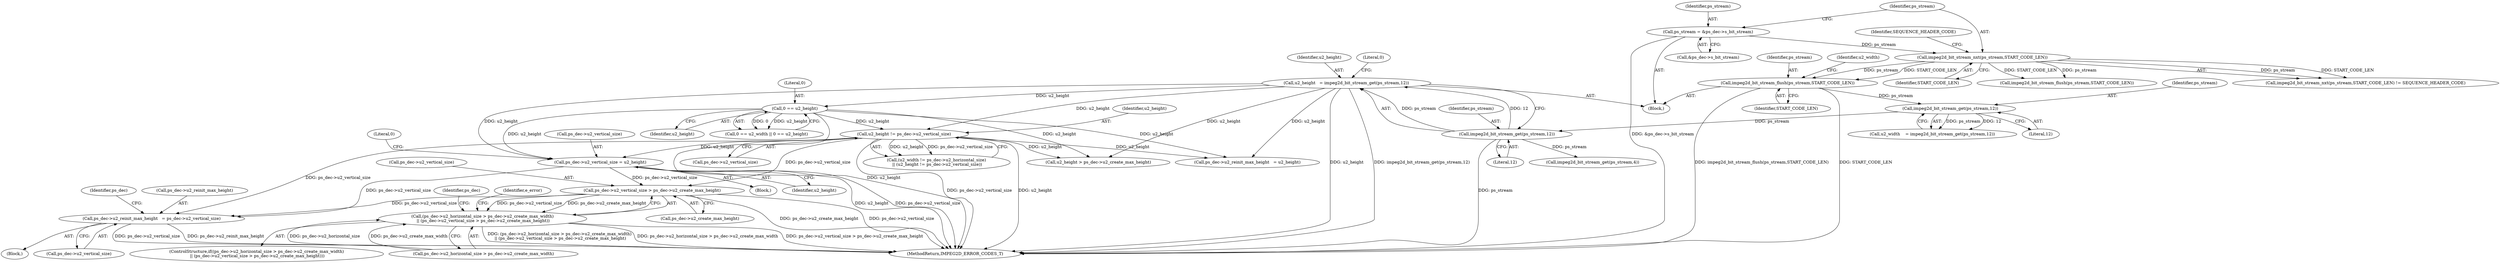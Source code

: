 digraph "0_Android_bef16671c891e16f25a7b174bc528eea109357be@API" {
"1000278" [label="(Call,ps_dec->u2_vertical_size > ps_dec->u2_create_max_height)"];
"1000183" [label="(Call,u2_height != ps_dec->u2_vertical_size)"];
"1000166" [label="(Call,0 == u2_height)"];
"1000156" [label="(Call,u2_height   = impeg2d_bit_stream_get(ps_stream,12))"];
"1000158" [label="(Call,impeg2d_bit_stream_get(ps_stream,12))"];
"1000153" [label="(Call,impeg2d_bit_stream_get(ps_stream,12))"];
"1000148" [label="(Call,impeg2d_bit_stream_flush(ps_stream,START_CODE_LEN))"];
"1000138" [label="(Call,impeg2d_bit_stream_nxt(ps_stream,START_CODE_LEN))"];
"1000128" [label="(Call,ps_stream = &ps_dec->s_bit_stream)"];
"1000201" [label="(Call,ps_dec->u2_vertical_size = u2_height)"];
"1000270" [label="(Call,(ps_dec->u2_horizontal_size > ps_dec->u2_create_max_width)\n || (ps_dec->u2_vertical_size > ps_dec->u2_create_max_height))"];
"1000290" [label="(Call,ps_dec->u2_reinit_max_height   = ps_dec->u2_vertical_size)"];
"1000143" [label="(Call,impeg2d_bit_stream_flush(ps_stream,START_CODE_LEN))"];
"1000294" [label="(Call,ps_dec->u2_vertical_size)"];
"1000288" [label="(Identifier,e_error)"];
"1000299" [label="(Identifier,ps_dec)"];
"1000177" [label="(Call,(u2_width != ps_dec->u2_horizontal_size)\n || (u2_height != ps_dec->u2_vertical_size))"];
"1000241" [label="(Call,u2_height > ps_dec->u2_create_max_height)"];
"1000156" [label="(Call,u2_height   = impeg2d_bit_stream_get(ps_stream,12))"];
"1000137" [label="(Call,impeg2d_bit_stream_nxt(ps_stream,START_CODE_LEN) != SEQUENCE_HEADER_CODE)"];
"1000279" [label="(Call,ps_dec->u2_vertical_size)"];
"1000128" [label="(Call,ps_stream = &ps_dec->s_bit_stream)"];
"1000285" [label="(Block,)"];
"1000291" [label="(Call,ps_dec->u2_reinit_max_height)"];
"1000168" [label="(Identifier,u2_height)"];
"1000150" [label="(Identifier,START_CODE_LEN)"];
"1000141" [label="(Identifier,SEQUENCE_HEADER_CODE)"];
"1000420" [label="(MethodReturn,IMPEG2D_ERROR_CODES_T)"];
"1000184" [label="(Identifier,u2_height)"];
"1000195" [label="(Block,)"];
"1000155" [label="(Literal,12)"];
"1000166" [label="(Call,0 == u2_height)"];
"1000152" [label="(Identifier,u2_width)"];
"1000164" [label="(Literal,0)"];
"1000159" [label="(Identifier,ps_stream)"];
"1000140" [label="(Identifier,START_CODE_LEN)"];
"1000251" [label="(Call,ps_dec->u2_reinit_max_height   = u2_height)"];
"1000162" [label="(Call,0 == u2_width || 0 == u2_height)"];
"1000269" [label="(ControlStructure,if((ps_dec->u2_horizontal_size > ps_dec->u2_create_max_width)\n || (ps_dec->u2_vertical_size > ps_dec->u2_create_max_height)))"];
"1000129" [label="(Identifier,ps_stream)"];
"1000138" [label="(Call,impeg2d_bit_stream_nxt(ps_stream,START_CODE_LEN))"];
"1000157" [label="(Identifier,u2_height)"];
"1000183" [label="(Call,u2_height != ps_dec->u2_vertical_size)"];
"1000126" [label="(Block,)"];
"1000130" [label="(Call,&ps_dec->s_bit_stream)"];
"1000205" [label="(Identifier,u2_height)"];
"1000201" [label="(Call,ps_dec->u2_vertical_size = u2_height)"];
"1000290" [label="(Call,ps_dec->u2_reinit_max_height   = ps_dec->u2_vertical_size)"];
"1000139" [label="(Identifier,ps_stream)"];
"1000282" [label="(Call,ps_dec->u2_create_max_height)"];
"1000158" [label="(Call,impeg2d_bit_stream_get(ps_stream,12))"];
"1000148" [label="(Call,impeg2d_bit_stream_flush(ps_stream,START_CODE_LEN))"];
"1000271" [label="(Call,ps_dec->u2_horizontal_size > ps_dec->u2_create_max_width)"];
"1000149" [label="(Identifier,ps_stream)"];
"1000153" [label="(Call,impeg2d_bit_stream_get(ps_stream,12))"];
"1000154" [label="(Identifier,ps_stream)"];
"1000308" [label="(Identifier,ps_dec)"];
"1000208" [label="(Literal,0)"];
"1000278" [label="(Call,ps_dec->u2_vertical_size > ps_dec->u2_create_max_height)"];
"1000160" [label="(Literal,12)"];
"1000202" [label="(Call,ps_dec->u2_vertical_size)"];
"1000270" [label="(Call,(ps_dec->u2_horizontal_size > ps_dec->u2_create_max_width)\n || (ps_dec->u2_vertical_size > ps_dec->u2_create_max_height))"];
"1000167" [label="(Literal,0)"];
"1000185" [label="(Call,ps_dec->u2_vertical_size)"];
"1000151" [label="(Call,u2_width    = impeg2d_bit_stream_get(ps_stream,12))"];
"1000310" [label="(Call,impeg2d_bit_stream_get(ps_stream,4))"];
"1000278" -> "1000270"  [label="AST: "];
"1000278" -> "1000282"  [label="CFG: "];
"1000279" -> "1000278"  [label="AST: "];
"1000282" -> "1000278"  [label="AST: "];
"1000270" -> "1000278"  [label="CFG: "];
"1000278" -> "1000420"  [label="DDG: ps_dec->u2_create_max_height"];
"1000278" -> "1000420"  [label="DDG: ps_dec->u2_vertical_size"];
"1000278" -> "1000270"  [label="DDG: ps_dec->u2_vertical_size"];
"1000278" -> "1000270"  [label="DDG: ps_dec->u2_create_max_height"];
"1000183" -> "1000278"  [label="DDG: ps_dec->u2_vertical_size"];
"1000201" -> "1000278"  [label="DDG: ps_dec->u2_vertical_size"];
"1000278" -> "1000290"  [label="DDG: ps_dec->u2_vertical_size"];
"1000183" -> "1000177"  [label="AST: "];
"1000183" -> "1000185"  [label="CFG: "];
"1000184" -> "1000183"  [label="AST: "];
"1000185" -> "1000183"  [label="AST: "];
"1000177" -> "1000183"  [label="CFG: "];
"1000183" -> "1000420"  [label="DDG: ps_dec->u2_vertical_size"];
"1000183" -> "1000420"  [label="DDG: u2_height"];
"1000183" -> "1000177"  [label="DDG: u2_height"];
"1000183" -> "1000177"  [label="DDG: ps_dec->u2_vertical_size"];
"1000166" -> "1000183"  [label="DDG: u2_height"];
"1000156" -> "1000183"  [label="DDG: u2_height"];
"1000183" -> "1000201"  [label="DDG: u2_height"];
"1000183" -> "1000241"  [label="DDG: u2_height"];
"1000183" -> "1000251"  [label="DDG: u2_height"];
"1000183" -> "1000290"  [label="DDG: ps_dec->u2_vertical_size"];
"1000166" -> "1000162"  [label="AST: "];
"1000166" -> "1000168"  [label="CFG: "];
"1000167" -> "1000166"  [label="AST: "];
"1000168" -> "1000166"  [label="AST: "];
"1000162" -> "1000166"  [label="CFG: "];
"1000166" -> "1000420"  [label="DDG: u2_height"];
"1000166" -> "1000162"  [label="DDG: 0"];
"1000166" -> "1000162"  [label="DDG: u2_height"];
"1000156" -> "1000166"  [label="DDG: u2_height"];
"1000166" -> "1000201"  [label="DDG: u2_height"];
"1000166" -> "1000241"  [label="DDG: u2_height"];
"1000166" -> "1000251"  [label="DDG: u2_height"];
"1000156" -> "1000126"  [label="AST: "];
"1000156" -> "1000158"  [label="CFG: "];
"1000157" -> "1000156"  [label="AST: "];
"1000158" -> "1000156"  [label="AST: "];
"1000164" -> "1000156"  [label="CFG: "];
"1000156" -> "1000420"  [label="DDG: u2_height"];
"1000156" -> "1000420"  [label="DDG: impeg2d_bit_stream_get(ps_stream,12)"];
"1000158" -> "1000156"  [label="DDG: ps_stream"];
"1000158" -> "1000156"  [label="DDG: 12"];
"1000156" -> "1000201"  [label="DDG: u2_height"];
"1000156" -> "1000241"  [label="DDG: u2_height"];
"1000156" -> "1000251"  [label="DDG: u2_height"];
"1000158" -> "1000160"  [label="CFG: "];
"1000159" -> "1000158"  [label="AST: "];
"1000160" -> "1000158"  [label="AST: "];
"1000158" -> "1000420"  [label="DDG: ps_stream"];
"1000153" -> "1000158"  [label="DDG: ps_stream"];
"1000158" -> "1000310"  [label="DDG: ps_stream"];
"1000153" -> "1000151"  [label="AST: "];
"1000153" -> "1000155"  [label="CFG: "];
"1000154" -> "1000153"  [label="AST: "];
"1000155" -> "1000153"  [label="AST: "];
"1000151" -> "1000153"  [label="CFG: "];
"1000153" -> "1000151"  [label="DDG: ps_stream"];
"1000153" -> "1000151"  [label="DDG: 12"];
"1000148" -> "1000153"  [label="DDG: ps_stream"];
"1000148" -> "1000126"  [label="AST: "];
"1000148" -> "1000150"  [label="CFG: "];
"1000149" -> "1000148"  [label="AST: "];
"1000150" -> "1000148"  [label="AST: "];
"1000152" -> "1000148"  [label="CFG: "];
"1000148" -> "1000420"  [label="DDG: impeg2d_bit_stream_flush(ps_stream,START_CODE_LEN)"];
"1000148" -> "1000420"  [label="DDG: START_CODE_LEN"];
"1000138" -> "1000148"  [label="DDG: ps_stream"];
"1000138" -> "1000148"  [label="DDG: START_CODE_LEN"];
"1000138" -> "1000137"  [label="AST: "];
"1000138" -> "1000140"  [label="CFG: "];
"1000139" -> "1000138"  [label="AST: "];
"1000140" -> "1000138"  [label="AST: "];
"1000141" -> "1000138"  [label="CFG: "];
"1000138" -> "1000137"  [label="DDG: ps_stream"];
"1000138" -> "1000137"  [label="DDG: START_CODE_LEN"];
"1000128" -> "1000138"  [label="DDG: ps_stream"];
"1000138" -> "1000143"  [label="DDG: ps_stream"];
"1000138" -> "1000143"  [label="DDG: START_CODE_LEN"];
"1000128" -> "1000126"  [label="AST: "];
"1000128" -> "1000130"  [label="CFG: "];
"1000129" -> "1000128"  [label="AST: "];
"1000130" -> "1000128"  [label="AST: "];
"1000139" -> "1000128"  [label="CFG: "];
"1000128" -> "1000420"  [label="DDG: &ps_dec->s_bit_stream"];
"1000201" -> "1000195"  [label="AST: "];
"1000201" -> "1000205"  [label="CFG: "];
"1000202" -> "1000201"  [label="AST: "];
"1000205" -> "1000201"  [label="AST: "];
"1000208" -> "1000201"  [label="CFG: "];
"1000201" -> "1000420"  [label="DDG: u2_height"];
"1000201" -> "1000420"  [label="DDG: ps_dec->u2_vertical_size"];
"1000201" -> "1000290"  [label="DDG: ps_dec->u2_vertical_size"];
"1000270" -> "1000269"  [label="AST: "];
"1000270" -> "1000271"  [label="CFG: "];
"1000271" -> "1000270"  [label="AST: "];
"1000288" -> "1000270"  [label="CFG: "];
"1000308" -> "1000270"  [label="CFG: "];
"1000270" -> "1000420"  [label="DDG: ps_dec->u2_vertical_size > ps_dec->u2_create_max_height"];
"1000270" -> "1000420"  [label="DDG: (ps_dec->u2_horizontal_size > ps_dec->u2_create_max_width)\n || (ps_dec->u2_vertical_size > ps_dec->u2_create_max_height)"];
"1000270" -> "1000420"  [label="DDG: ps_dec->u2_horizontal_size > ps_dec->u2_create_max_width"];
"1000271" -> "1000270"  [label="DDG: ps_dec->u2_horizontal_size"];
"1000271" -> "1000270"  [label="DDG: ps_dec->u2_create_max_width"];
"1000290" -> "1000285"  [label="AST: "];
"1000290" -> "1000294"  [label="CFG: "];
"1000291" -> "1000290"  [label="AST: "];
"1000294" -> "1000290"  [label="AST: "];
"1000299" -> "1000290"  [label="CFG: "];
"1000290" -> "1000420"  [label="DDG: ps_dec->u2_reinit_max_height"];
"1000290" -> "1000420"  [label="DDG: ps_dec->u2_vertical_size"];
}
